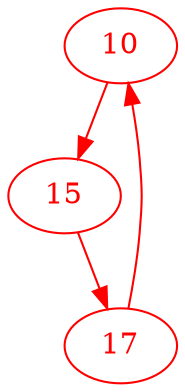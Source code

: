 digraph g{
node [color = red, fontcolor=red]; 10 15 17 ;
10 -> 15 [color=red] ;
15 -> 17 [color=red] ;
17 -> 10 [color=red] ;
}
